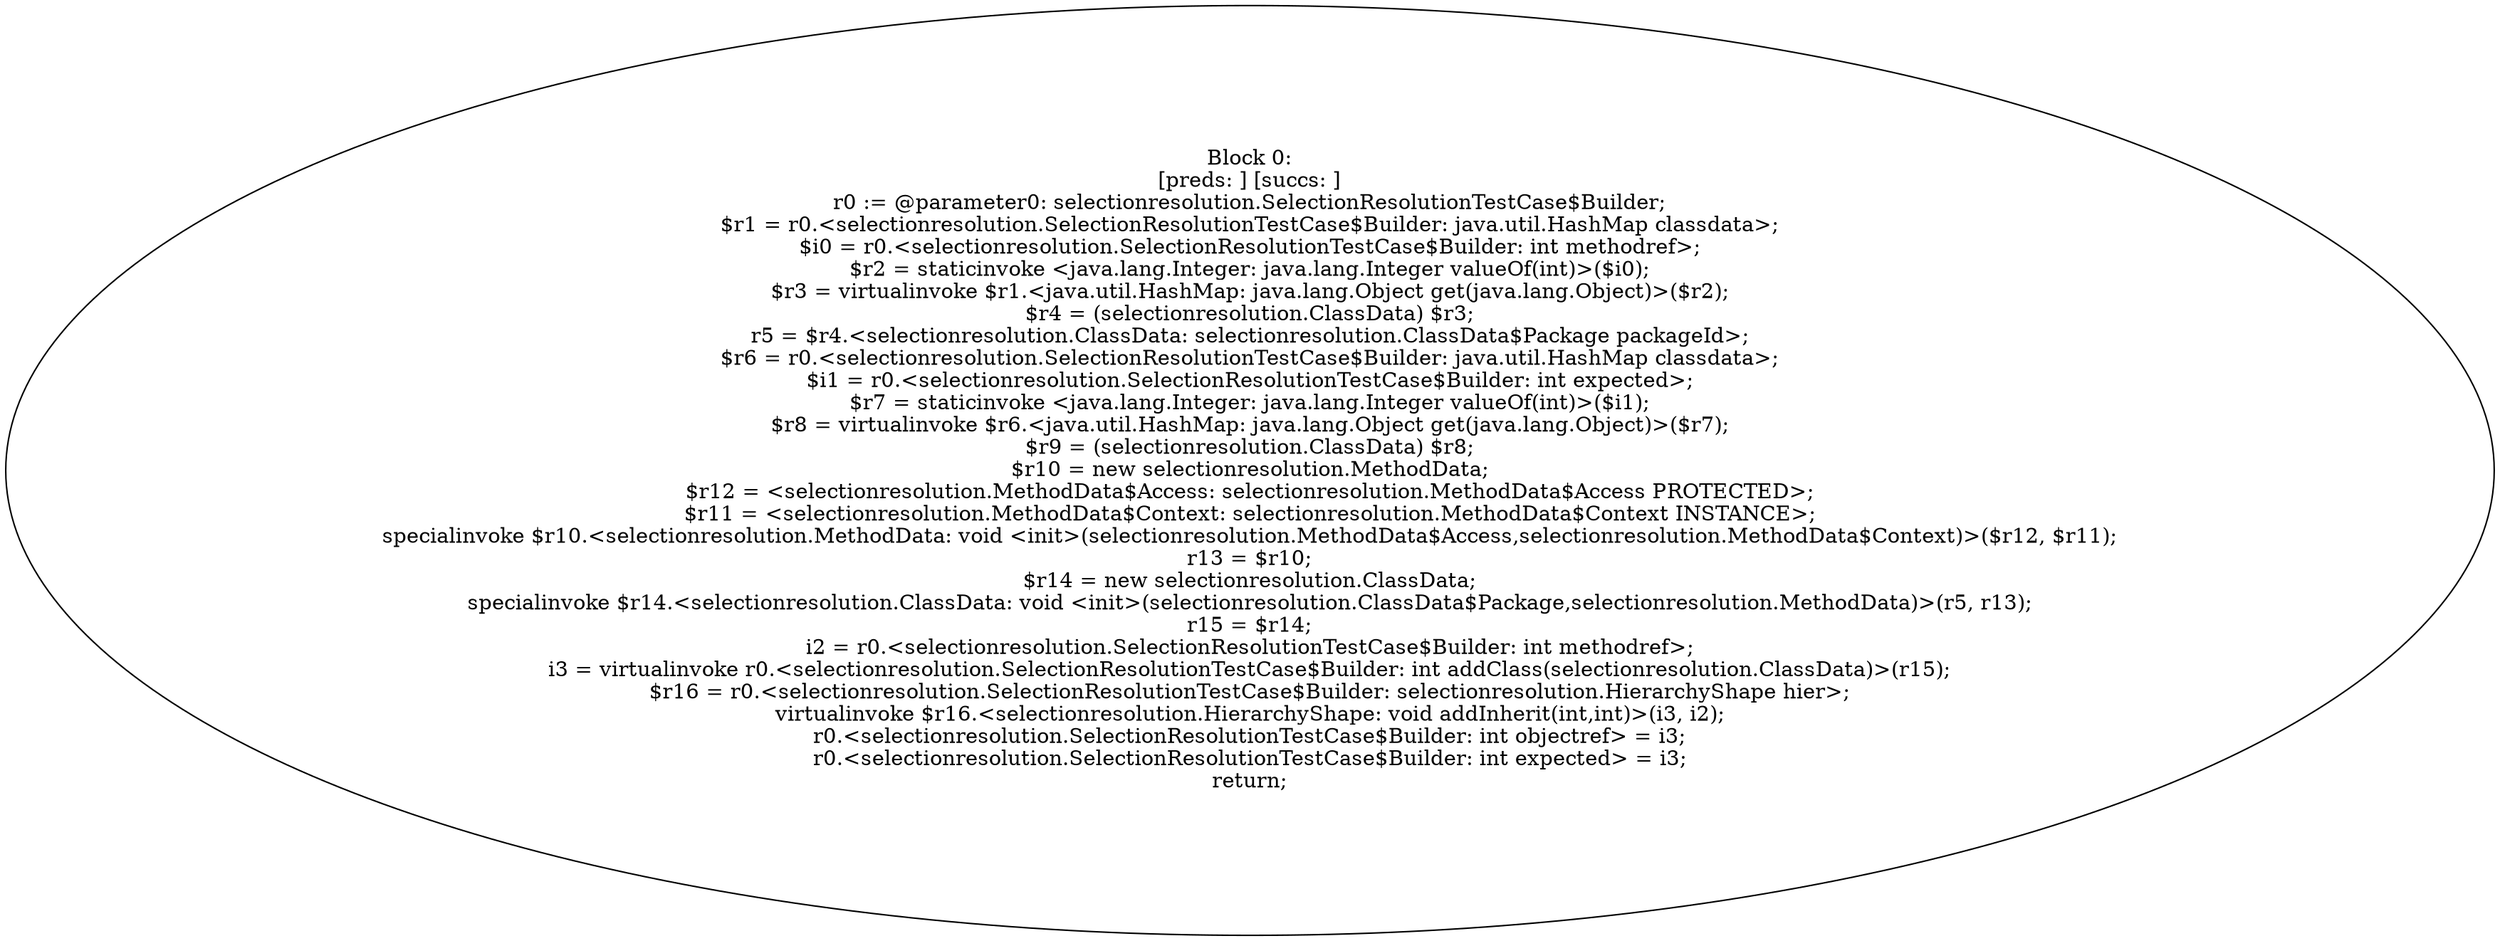 digraph "unitGraph" {
    "Block 0:
[preds: ] [succs: ]
r0 := @parameter0: selectionresolution.SelectionResolutionTestCase$Builder;
$r1 = r0.<selectionresolution.SelectionResolutionTestCase$Builder: java.util.HashMap classdata>;
$i0 = r0.<selectionresolution.SelectionResolutionTestCase$Builder: int methodref>;
$r2 = staticinvoke <java.lang.Integer: java.lang.Integer valueOf(int)>($i0);
$r3 = virtualinvoke $r1.<java.util.HashMap: java.lang.Object get(java.lang.Object)>($r2);
$r4 = (selectionresolution.ClassData) $r3;
r5 = $r4.<selectionresolution.ClassData: selectionresolution.ClassData$Package packageId>;
$r6 = r0.<selectionresolution.SelectionResolutionTestCase$Builder: java.util.HashMap classdata>;
$i1 = r0.<selectionresolution.SelectionResolutionTestCase$Builder: int expected>;
$r7 = staticinvoke <java.lang.Integer: java.lang.Integer valueOf(int)>($i1);
$r8 = virtualinvoke $r6.<java.util.HashMap: java.lang.Object get(java.lang.Object)>($r7);
$r9 = (selectionresolution.ClassData) $r8;
$r10 = new selectionresolution.MethodData;
$r12 = <selectionresolution.MethodData$Access: selectionresolution.MethodData$Access PROTECTED>;
$r11 = <selectionresolution.MethodData$Context: selectionresolution.MethodData$Context INSTANCE>;
specialinvoke $r10.<selectionresolution.MethodData: void <init>(selectionresolution.MethodData$Access,selectionresolution.MethodData$Context)>($r12, $r11);
r13 = $r10;
$r14 = new selectionresolution.ClassData;
specialinvoke $r14.<selectionresolution.ClassData: void <init>(selectionresolution.ClassData$Package,selectionresolution.MethodData)>(r5, r13);
r15 = $r14;
i2 = r0.<selectionresolution.SelectionResolutionTestCase$Builder: int methodref>;
i3 = virtualinvoke r0.<selectionresolution.SelectionResolutionTestCase$Builder: int addClass(selectionresolution.ClassData)>(r15);
$r16 = r0.<selectionresolution.SelectionResolutionTestCase$Builder: selectionresolution.HierarchyShape hier>;
virtualinvoke $r16.<selectionresolution.HierarchyShape: void addInherit(int,int)>(i3, i2);
r0.<selectionresolution.SelectionResolutionTestCase$Builder: int objectref> = i3;
r0.<selectionresolution.SelectionResolutionTestCase$Builder: int expected> = i3;
return;
"
}
